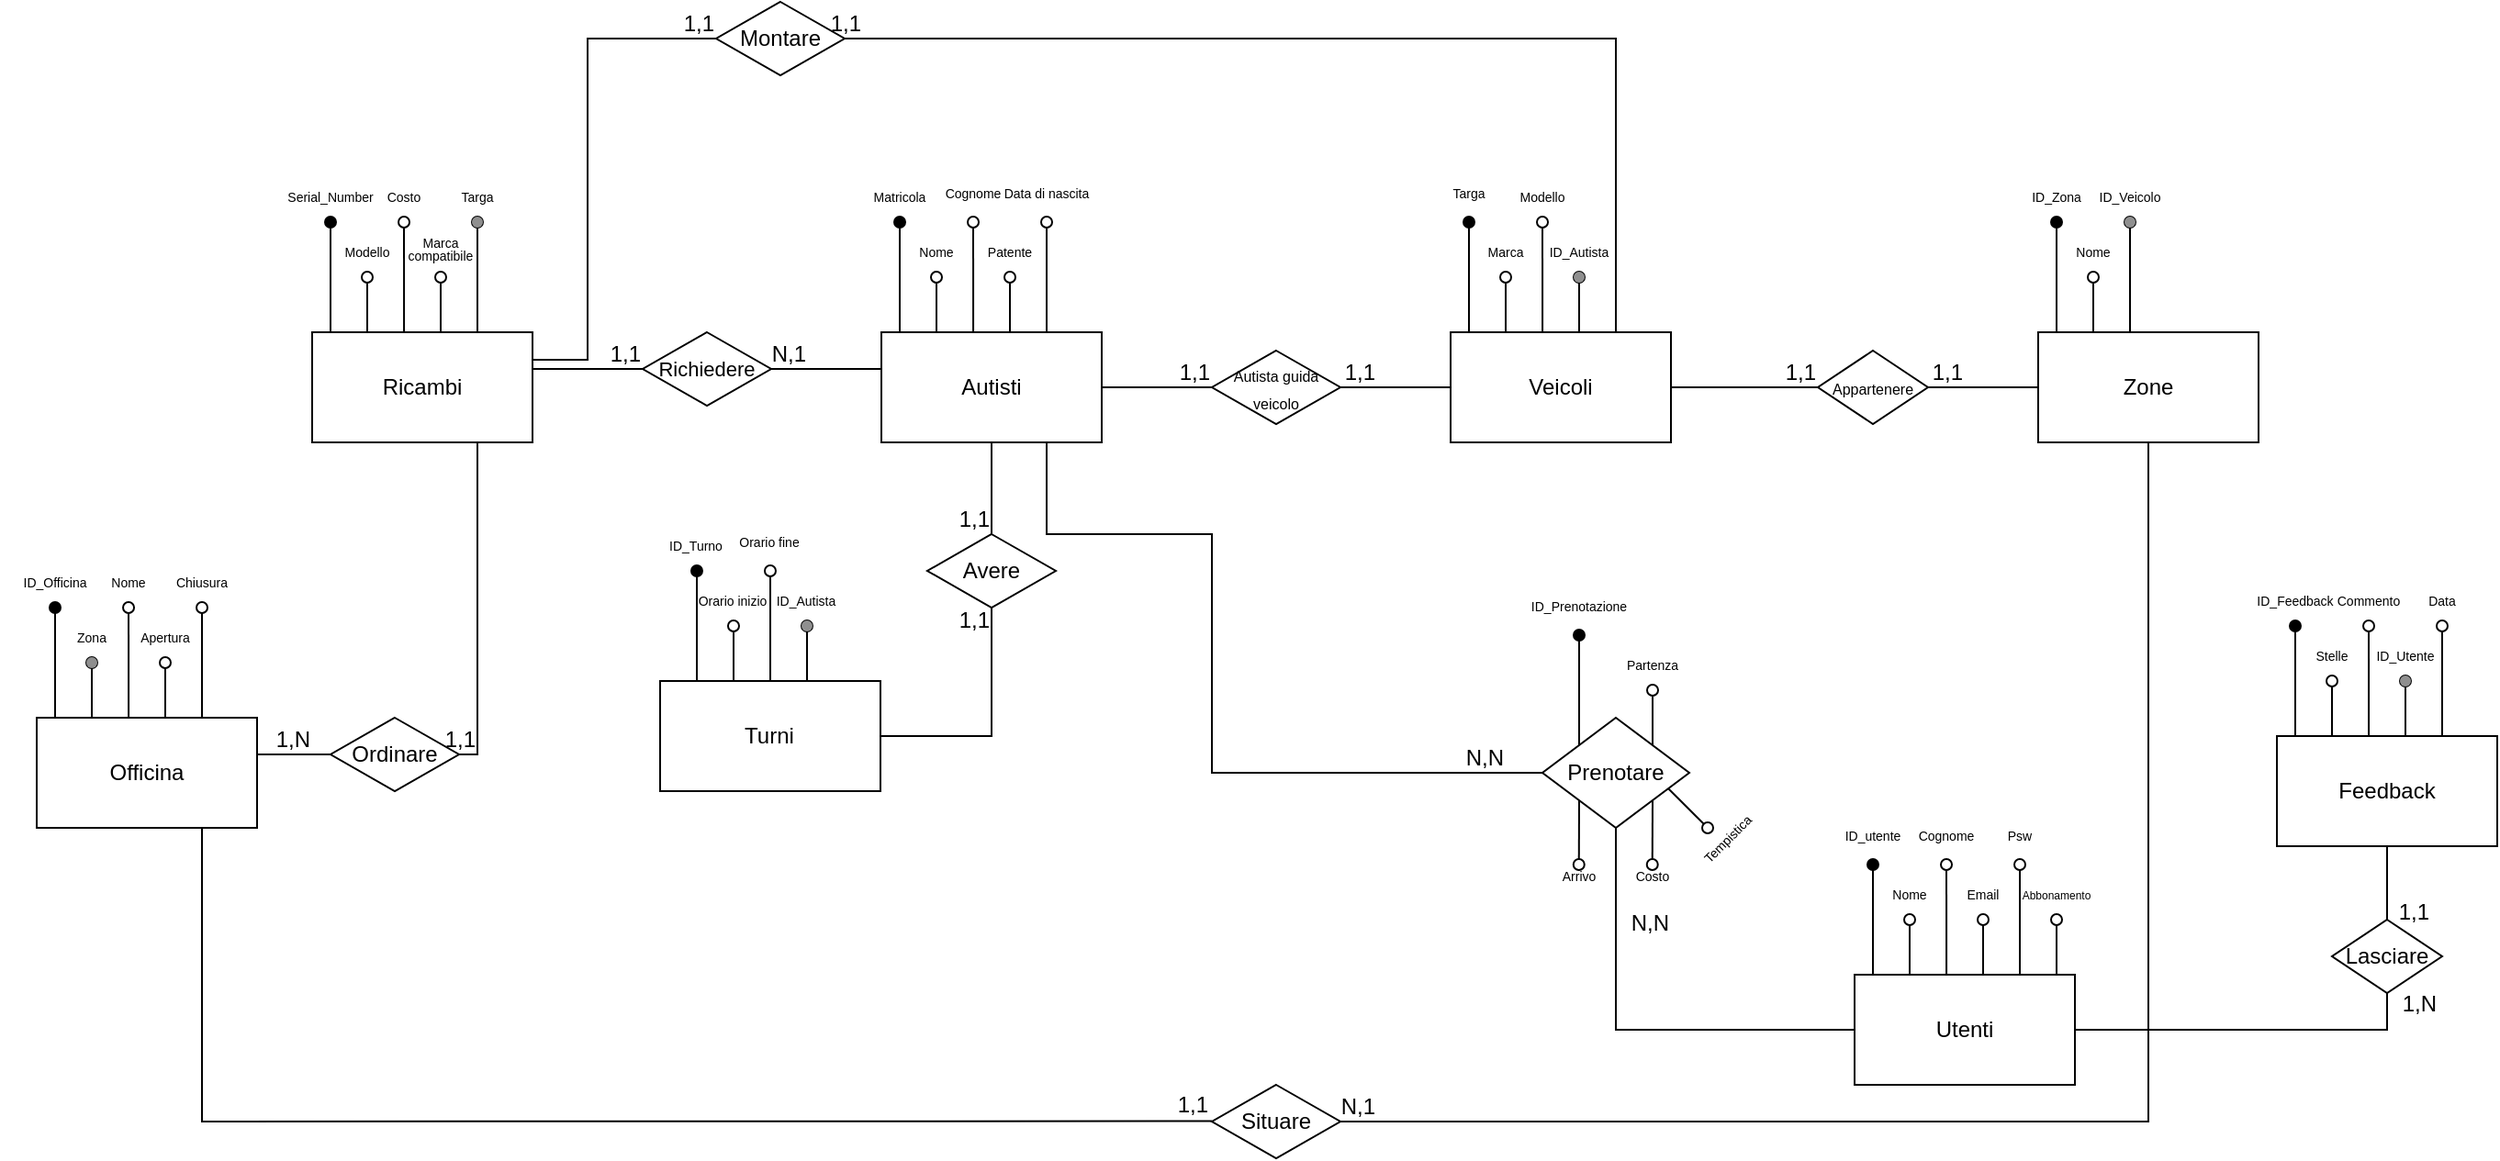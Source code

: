 <mxfile version="22.1.3" type="device">
  <diagram id="R2lEEEUBdFMjLlhIrx00" name="Page-1">
    <mxGraphModel dx="715" dy="418" grid="1" gridSize="10" guides="1" tooltips="1" connect="1" arrows="1" fold="1" page="1" pageScale="1" pageWidth="3300" pageHeight="4681" math="0" shadow="0" extFonts="Permanent Marker^https://fonts.googleapis.com/css?family=Permanent+Marker">
      <root>
        <mxCell id="0" />
        <mxCell id="1" parent="0" />
        <mxCell id="1GTwUBaE6gafLs46mViq-55" value="Veicoli" style="rounded=0;whiteSpace=wrap;html=1;" parent="1" vertex="1">
          <mxGeometry x="1170" y="450" width="120" height="60" as="geometry" />
        </mxCell>
        <mxCell id="1GTwUBaE6gafLs46mViq-56" value="" style="endArrow=oval;html=1;rounded=0;exitX=0.5;exitY=0;exitDx=0;exitDy=0;endFill=0;" parent="1" edge="1">
          <mxGeometry width="50" height="50" relative="1" as="geometry">
            <mxPoint x="1200" y="450" as="sourcePoint" />
            <mxPoint x="1200" y="420" as="targetPoint" />
          </mxGeometry>
        </mxCell>
        <mxCell id="1GTwUBaE6gafLs46mViq-57" value="&lt;font style=&quot;font-size: 7px;&quot;&gt;Marca&lt;/font&gt;" style="text;html=1;strokeColor=none;fillColor=none;align=center;verticalAlign=middle;whiteSpace=wrap;rounded=0;" parent="1" vertex="1">
          <mxGeometry x="1170" y="390" width="60" height="30" as="geometry" />
        </mxCell>
        <mxCell id="1GTwUBaE6gafLs46mViq-58" value="" style="endArrow=oval;html=1;rounded=0;exitX=0.417;exitY=0;exitDx=0;exitDy=0;endFill=0;exitPerimeter=0;" parent="1" source="1GTwUBaE6gafLs46mViq-55" target="1GTwUBaE6gafLs46mViq-59" edge="1">
          <mxGeometry width="50" height="50" relative="1" as="geometry">
            <mxPoint x="1220" y="430" as="sourcePoint" />
            <mxPoint x="1220" y="380" as="targetPoint" />
          </mxGeometry>
        </mxCell>
        <mxCell id="1GTwUBaE6gafLs46mViq-59" value="&lt;font style=&quot;font-size: 7px;&quot;&gt;Modello&lt;/font&gt;" style="text;html=1;strokeColor=none;fillColor=none;align=center;verticalAlign=middle;whiteSpace=wrap;rounded=0;" parent="1" vertex="1">
          <mxGeometry x="1190" y="360" width="60" height="30" as="geometry" />
        </mxCell>
        <mxCell id="1GTwUBaE6gafLs46mViq-60" value="" style="endArrow=oval;html=1;rounded=0;exitX=0.5;exitY=0;exitDx=0;exitDy=0;endFill=1;fontColor=#FFFFFF;strokeColor=#000000;labelBackgroundColor=#757575;" parent="1" target="1GTwUBaE6gafLs46mViq-61" edge="1">
          <mxGeometry width="50" height="50" relative="1" as="geometry">
            <mxPoint x="1240" y="450" as="sourcePoint" />
            <mxPoint x="1240" y="400" as="targetPoint" />
          </mxGeometry>
        </mxCell>
        <mxCell id="1GTwUBaE6gafLs46mViq-61" value="&lt;font style=&quot;font-size: 7px;&quot;&gt;ID_&lt;font style=&quot;font-size: 7px;&quot;&gt;Autista&lt;/font&gt;&lt;/font&gt;" style="text;html=1;strokeColor=none;fillColor=none;align=center;verticalAlign=middle;whiteSpace=wrap;rounded=0;" parent="1" vertex="1">
          <mxGeometry x="1210" y="390" width="60" height="30" as="geometry" />
        </mxCell>
        <mxCell id="1GTwUBaE6gafLs46mViq-66" value="" style="endArrow=oval;html=1;rounded=0;exitX=0.417;exitY=0;exitDx=0;exitDy=0;endFill=1;exitPerimeter=0;" parent="1" target="1GTwUBaE6gafLs46mViq-67" edge="1">
          <mxGeometry width="50" height="50" relative="1" as="geometry">
            <mxPoint x="1180" y="450" as="sourcePoint" />
            <mxPoint x="1180" y="380" as="targetPoint" />
          </mxGeometry>
        </mxCell>
        <mxCell id="1GTwUBaE6gafLs46mViq-67" value="&lt;div style=&quot;font-size: 7px;&quot;&gt;Targa&lt;/div&gt;" style="text;html=1;strokeColor=none;fillColor=none;align=center;verticalAlign=middle;whiteSpace=wrap;rounded=0;" parent="1" vertex="1">
          <mxGeometry x="1150" y="360" width="60" height="30" as="geometry" />
        </mxCell>
        <mxCell id="1GTwUBaE6gafLs46mViq-72" value="&lt;font style=&quot;font-size: 8px;&quot;&gt;Autista guida veicolo&lt;/font&gt;" style="shape=rhombus;perimeter=rhombusPerimeter;whiteSpace=wrap;html=1;align=center;" parent="1" vertex="1">
          <mxGeometry x="1040" y="460" width="70" height="40" as="geometry" />
        </mxCell>
        <mxCell id="1GTwUBaE6gafLs46mViq-77" value="" style="shape=waypoint;sketch=0;fillStyle=solid;size=6;pointerEvents=1;points=[];fillColor=none;resizable=0;rotatable=0;perimeter=centerPerimeter;snapToPoint=1;strokeColor=#8F8F8F;" parent="1" vertex="1">
          <mxGeometry x="1230" y="410" width="20" height="20" as="geometry" />
        </mxCell>
        <mxCell id="WVK-Z61vjBoYHEyCaG1b-17" value="Zone" style="rounded=0;whiteSpace=wrap;html=1;" parent="1" vertex="1">
          <mxGeometry x="1490" y="450" width="120" height="60" as="geometry" />
        </mxCell>
        <mxCell id="WVK-Z61vjBoYHEyCaG1b-22" value="" style="endArrow=oval;html=1;rounded=0;exitX=0.417;exitY=0;exitDx=0;exitDy=0;endFill=1;exitPerimeter=0;" parent="1" target="WVK-Z61vjBoYHEyCaG1b-23" edge="1">
          <mxGeometry width="50" height="50" relative="1" as="geometry">
            <mxPoint x="1500" y="450" as="sourcePoint" />
            <mxPoint x="1500" y="380" as="targetPoint" />
          </mxGeometry>
        </mxCell>
        <mxCell id="WVK-Z61vjBoYHEyCaG1b-23" value="&lt;font style=&quot;font-size: 7px;&quot;&gt;ID_Zona&lt;/font&gt;" style="text;html=1;strokeColor=none;fillColor=none;align=center;verticalAlign=middle;whiteSpace=wrap;rounded=0;" parent="1" vertex="1">
          <mxGeometry x="1470" y="360" width="60" height="30" as="geometry" />
        </mxCell>
        <mxCell id="WVK-Z61vjBoYHEyCaG1b-30" value="" style="endArrow=none;html=1;rounded=0;exitX=1;exitY=0.5;exitDx=0;exitDy=0;entryX=0;entryY=0.5;entryDx=0;entryDy=0;" parent="1" target="1GTwUBaE6gafLs46mViq-72" edge="1">
          <mxGeometry relative="1" as="geometry">
            <mxPoint x="980" y="480" as="sourcePoint" />
            <mxPoint x="1190" y="540" as="targetPoint" />
          </mxGeometry>
        </mxCell>
        <mxCell id="WVK-Z61vjBoYHEyCaG1b-31" value="1,1" style="resizable=0;html=1;whiteSpace=wrap;align=right;verticalAlign=bottom;" parent="WVK-Z61vjBoYHEyCaG1b-30" connectable="0" vertex="1">
          <mxGeometry x="1" relative="1" as="geometry" />
        </mxCell>
        <mxCell id="WVK-Z61vjBoYHEyCaG1b-32" value="" style="endArrow=none;html=1;rounded=0;entryX=0;entryY=0.5;entryDx=0;entryDy=0;" parent="1" target="1GTwUBaE6gafLs46mViq-55" edge="1">
          <mxGeometry relative="1" as="geometry">
            <mxPoint x="1110" y="480" as="sourcePoint" />
            <mxPoint x="1160" y="480" as="targetPoint" />
          </mxGeometry>
        </mxCell>
        <mxCell id="WVK-Z61vjBoYHEyCaG1b-33" value="1,1" style="resizable=0;html=1;whiteSpace=wrap;align=right;verticalAlign=bottom;" parent="WVK-Z61vjBoYHEyCaG1b-32" connectable="0" vertex="1">
          <mxGeometry x="1" relative="1" as="geometry">
            <mxPoint x="-40" as="offset" />
          </mxGeometry>
        </mxCell>
        <mxCell id="WVK-Z61vjBoYHEyCaG1b-49" value="Turni" style="rounded=0;whiteSpace=wrap;html=1;" parent="1" vertex="1">
          <mxGeometry x="739.49" y="640" width="120" height="60" as="geometry" />
        </mxCell>
        <mxCell id="WVK-Z61vjBoYHEyCaG1b-56" value="" style="endArrow=oval;html=1;rounded=0;exitX=0.417;exitY=0;exitDx=0;exitDy=0;endFill=1;exitPerimeter=0;" parent="1" target="WVK-Z61vjBoYHEyCaG1b-57" edge="1">
          <mxGeometry width="50" height="50" relative="1" as="geometry">
            <mxPoint x="759.49" y="640" as="sourcePoint" />
            <mxPoint x="759.49" y="570" as="targetPoint" />
          </mxGeometry>
        </mxCell>
        <mxCell id="WVK-Z61vjBoYHEyCaG1b-57" value="&lt;div&gt;&lt;span style=&quot;font-size: 7px;&quot;&gt;ID_Turno&lt;/span&gt;&lt;/div&gt;" style="text;html=1;strokeColor=none;fillColor=none;align=center;verticalAlign=middle;whiteSpace=wrap;rounded=0;" parent="1" vertex="1">
          <mxGeometry x="729.49" y="550" width="60" height="30" as="geometry" />
        </mxCell>
        <mxCell id="WVK-Z61vjBoYHEyCaG1b-60" value="Avere" style="shape=rhombus;perimeter=rhombusPerimeter;whiteSpace=wrap;html=1;align=center;" parent="1" vertex="1">
          <mxGeometry x="885" y="560" width="70" height="40" as="geometry" />
        </mxCell>
        <mxCell id="WVK-Z61vjBoYHEyCaG1b-72" value="" style="endArrow=none;html=1;rounded=0;exitX=0.5;exitY=1;exitDx=0;exitDy=0;entryX=0.5;entryY=0;entryDx=0;entryDy=0;" parent="1" target="WVK-Z61vjBoYHEyCaG1b-60" edge="1" source="m7EIwp2qNDk-36-i3Lt1-24">
          <mxGeometry relative="1" as="geometry">
            <mxPoint x="950" y="510" as="sourcePoint" />
            <mxPoint x="1070" y="580" as="targetPoint" />
          </mxGeometry>
        </mxCell>
        <mxCell id="WVK-Z61vjBoYHEyCaG1b-73" value="1,1" style="resizable=0;html=1;whiteSpace=wrap;align=right;verticalAlign=bottom;" parent="WVK-Z61vjBoYHEyCaG1b-72" connectable="0" vertex="1">
          <mxGeometry x="1" relative="1" as="geometry" />
        </mxCell>
        <mxCell id="WVK-Z61vjBoYHEyCaG1b-78" value="" style="endArrow=oval;html=1;rounded=0;exitDx=0;exitDy=0;endFill=1;fontColor=#FFFFFF;strokeColor=#000000;labelBackgroundColor=#757575;" parent="1" edge="1">
          <mxGeometry width="50" height="50" relative="1" as="geometry">
            <mxPoint x="879.49" y="660" as="sourcePoint" />
            <mxPoint x="879.49" y="660" as="targetPoint" />
          </mxGeometry>
        </mxCell>
        <mxCell id="zgEXHdy59-02v655x-aA-15" value="Feedback" style="rounded=0;whiteSpace=wrap;html=1;" parent="1" vertex="1">
          <mxGeometry x="1620" y="670" width="120" height="60" as="geometry" />
        </mxCell>
        <mxCell id="zgEXHdy59-02v655x-aA-16" value="" style="endArrow=oval;html=1;rounded=0;exitX=0.5;exitY=0;exitDx=0;exitDy=0;endFill=0;" parent="1" target="zgEXHdy59-02v655x-aA-17" edge="1">
          <mxGeometry width="50" height="50" relative="1" as="geometry">
            <mxPoint x="1650" y="670" as="sourcePoint" />
            <mxPoint x="1650" y="620" as="targetPoint" />
          </mxGeometry>
        </mxCell>
        <mxCell id="zgEXHdy59-02v655x-aA-17" value="&lt;font style=&quot;font-size: 7px;&quot;&gt;Stelle&lt;/font&gt;" style="text;html=1;strokeColor=none;fillColor=none;align=center;verticalAlign=middle;whiteSpace=wrap;rounded=0;" parent="1" vertex="1">
          <mxGeometry x="1620" y="610" width="60" height="30" as="geometry" />
        </mxCell>
        <mxCell id="zgEXHdy59-02v655x-aA-18" value="" style="endArrow=oval;html=1;rounded=0;exitX=0.417;exitY=0;exitDx=0;exitDy=0;endFill=0;exitPerimeter=0;" parent="1" source="zgEXHdy59-02v655x-aA-15" target="zgEXHdy59-02v655x-aA-19" edge="1">
          <mxGeometry width="50" height="50" relative="1" as="geometry">
            <mxPoint x="1670" y="650" as="sourcePoint" />
            <mxPoint x="1670" y="600" as="targetPoint" />
          </mxGeometry>
        </mxCell>
        <mxCell id="zgEXHdy59-02v655x-aA-19" value="&lt;font style=&quot;font-size: 7px;&quot;&gt;Commento&lt;br&gt;&lt;/font&gt;" style="text;html=1;strokeColor=none;fillColor=none;align=center;verticalAlign=middle;whiteSpace=wrap;rounded=0;" parent="1" vertex="1">
          <mxGeometry x="1640" y="580" width="60" height="30" as="geometry" />
        </mxCell>
        <mxCell id="zgEXHdy59-02v655x-aA-20" value="" style="endArrow=oval;html=1;rounded=0;exitX=0.5;exitY=0;exitDx=0;exitDy=0;endFill=1;fontColor=#FFFFFF;strokeColor=#000000;labelBackgroundColor=#757575;" parent="1" target="zgEXHdy59-02v655x-aA-21" edge="1">
          <mxGeometry width="50" height="50" relative="1" as="geometry">
            <mxPoint x="1690" y="670" as="sourcePoint" />
            <mxPoint x="1690" y="620" as="targetPoint" />
          </mxGeometry>
        </mxCell>
        <mxCell id="zgEXHdy59-02v655x-aA-21" value="&lt;font style=&quot;font-size: 7px;&quot;&gt;ID_Utente&lt;br&gt;&lt;/font&gt;" style="text;html=1;strokeColor=none;fillColor=none;align=center;verticalAlign=middle;whiteSpace=wrap;rounded=0;" parent="1" vertex="1">
          <mxGeometry x="1660" y="610" width="60" height="30" as="geometry" />
        </mxCell>
        <mxCell id="zgEXHdy59-02v655x-aA-22" value="" style="endArrow=oval;html=1;rounded=0;exitX=0.417;exitY=0;exitDx=0;exitDy=0;endFill=1;exitPerimeter=0;" parent="1" target="zgEXHdy59-02v655x-aA-23" edge="1">
          <mxGeometry width="50" height="50" relative="1" as="geometry">
            <mxPoint x="1630" y="670" as="sourcePoint" />
            <mxPoint x="1630" y="600" as="targetPoint" />
          </mxGeometry>
        </mxCell>
        <mxCell id="zgEXHdy59-02v655x-aA-23" value="&lt;font style=&quot;font-size: 7px;&quot;&gt;ID_Feedback&lt;/font&gt;" style="text;html=1;strokeColor=none;fillColor=none;align=center;verticalAlign=middle;whiteSpace=wrap;rounded=0;" parent="1" vertex="1">
          <mxGeometry x="1600" y="580" width="60" height="30" as="geometry" />
        </mxCell>
        <mxCell id="zgEXHdy59-02v655x-aA-24" value="" style="shape=waypoint;sketch=0;fillStyle=solid;size=6;pointerEvents=1;points=[];fillColor=none;resizable=0;rotatable=0;perimeter=centerPerimeter;snapToPoint=1;strokeColor=#8F8F8F;" parent="1" vertex="1">
          <mxGeometry x="1680" y="630" width="20" height="20" as="geometry" />
        </mxCell>
        <mxCell id="zgEXHdy59-02v655x-aA-25" value="" style="endArrow=oval;html=1;rounded=0;exitX=0.417;exitY=0;exitDx=0;exitDy=0;endFill=0;exitPerimeter=0;" parent="1" target="zgEXHdy59-02v655x-aA-26" edge="1">
          <mxGeometry width="50" height="50" relative="1" as="geometry">
            <mxPoint x="1710" y="670" as="sourcePoint" />
            <mxPoint x="1710" y="600" as="targetPoint" />
          </mxGeometry>
        </mxCell>
        <mxCell id="zgEXHdy59-02v655x-aA-26" value="&lt;font style=&quot;font-size: 7px;&quot;&gt;Data&lt;br&gt;&lt;/font&gt;" style="text;html=1;strokeColor=none;fillColor=none;align=center;verticalAlign=middle;whiteSpace=wrap;rounded=0;" parent="1" vertex="1">
          <mxGeometry x="1680" y="580" width="60" height="30" as="geometry" />
        </mxCell>
        <mxCell id="zgEXHdy59-02v655x-aA-27" value="Lasciare" style="rhombus;whiteSpace=wrap;html=1;" parent="1" vertex="1">
          <mxGeometry x="1650" y="770" width="60" height="40" as="geometry" />
        </mxCell>
        <mxCell id="zgEXHdy59-02v655x-aA-30" value="" style="endArrow=oval;html=1;rounded=0;exitX=0.5;exitY=0;exitDx=0;exitDy=0;endFill=0;" parent="1" edge="1">
          <mxGeometry width="50" height="50" relative="1" as="geometry">
            <mxPoint x="1520" y="450" as="sourcePoint" />
            <mxPoint x="1520" y="420" as="targetPoint" />
          </mxGeometry>
        </mxCell>
        <mxCell id="zgEXHdy59-02v655x-aA-31" value="&lt;font style=&quot;font-size: 7px;&quot;&gt;Nome&lt;/font&gt;" style="text;html=1;strokeColor=none;fillColor=none;align=center;verticalAlign=middle;whiteSpace=wrap;rounded=0;" parent="1" vertex="1">
          <mxGeometry x="1490" y="390" width="60" height="30" as="geometry" />
        </mxCell>
        <mxCell id="zgEXHdy59-02v655x-aA-33" value="&lt;div style=&quot;font-size: 11px;&quot; align=&quot;center&quot;&gt;&lt;font style=&quot;font-size: 8px;&quot;&gt;Appartenere&lt;/font&gt;&lt;/div&gt;" style="rhombus;whiteSpace=wrap;html=1;align=center;" parent="1" vertex="1">
          <mxGeometry x="1370" y="460" width="60" height="40" as="geometry" />
        </mxCell>
        <mxCell id="zgEXHdy59-02v655x-aA-35" value="" style="endArrow=none;html=1;rounded=0;exitX=1;exitY=0.5;exitDx=0;exitDy=0;entryX=0;entryY=0.5;entryDx=0;entryDy=0;" parent="1" source="1GTwUBaE6gafLs46mViq-55" target="zgEXHdy59-02v655x-aA-33" edge="1">
          <mxGeometry relative="1" as="geometry">
            <mxPoint x="1320" y="560" as="sourcePoint" />
            <mxPoint x="1480" y="560" as="targetPoint" />
          </mxGeometry>
        </mxCell>
        <mxCell id="zgEXHdy59-02v655x-aA-36" value="1,1" style="resizable=0;html=1;whiteSpace=wrap;align=right;verticalAlign=bottom;" parent="zgEXHdy59-02v655x-aA-35" connectable="0" vertex="1">
          <mxGeometry x="1" relative="1" as="geometry" />
        </mxCell>
        <mxCell id="zgEXHdy59-02v655x-aA-37" value="" style="endArrow=none;html=1;rounded=0;exitX=1;exitY=0.5;exitDx=0;exitDy=0;entryX=0;entryY=0.5;entryDx=0;entryDy=0;" parent="1" source="zgEXHdy59-02v655x-aA-33" target="WVK-Z61vjBoYHEyCaG1b-17" edge="1">
          <mxGeometry relative="1" as="geometry">
            <mxPoint x="1320" y="560" as="sourcePoint" />
            <mxPoint x="1480" y="560" as="targetPoint" />
          </mxGeometry>
        </mxCell>
        <mxCell id="zgEXHdy59-02v655x-aA-38" value="1,1" style="resizable=0;html=1;whiteSpace=wrap;align=right;verticalAlign=bottom;" parent="zgEXHdy59-02v655x-aA-37" connectable="0" vertex="1">
          <mxGeometry x="1" relative="1" as="geometry">
            <mxPoint x="-40" as="offset" />
          </mxGeometry>
        </mxCell>
        <mxCell id="zgEXHdy59-02v655x-aA-51" value="Ricambi" style="rounded=0;whiteSpace=wrap;html=1;" parent="1" vertex="1">
          <mxGeometry x="550" y="450" width="120" height="60" as="geometry" />
        </mxCell>
        <mxCell id="zgEXHdy59-02v655x-aA-52" value="" style="endArrow=oval;html=1;rounded=0;exitX=0.5;exitY=0;exitDx=0;exitDy=0;endFill=0;" parent="1" edge="1">
          <mxGeometry width="50" height="50" relative="1" as="geometry">
            <mxPoint x="580" y="450" as="sourcePoint" />
            <mxPoint x="580" y="420" as="targetPoint" />
          </mxGeometry>
        </mxCell>
        <mxCell id="zgEXHdy59-02v655x-aA-53" value="&lt;font style=&quot;font-size: 7px;&quot;&gt;Modello&lt;/font&gt;" style="text;html=1;strokeColor=none;fillColor=none;align=center;verticalAlign=middle;whiteSpace=wrap;rounded=0;" parent="1" vertex="1">
          <mxGeometry x="550" y="390" width="60" height="30" as="geometry" />
        </mxCell>
        <mxCell id="zgEXHdy59-02v655x-aA-54" value="" style="endArrow=oval;html=1;rounded=0;exitX=0.417;exitY=0;exitDx=0;exitDy=0;endFill=0;exitPerimeter=0;" parent="1" source="zgEXHdy59-02v655x-aA-51" target="zgEXHdy59-02v655x-aA-55" edge="1">
          <mxGeometry width="50" height="50" relative="1" as="geometry">
            <mxPoint x="600" y="430" as="sourcePoint" />
            <mxPoint x="600" y="380" as="targetPoint" />
          </mxGeometry>
        </mxCell>
        <mxCell id="zgEXHdy59-02v655x-aA-55" value="&lt;font style=&quot;font-size: 7px;&quot;&gt;Costo&lt;/font&gt;" style="text;html=1;strokeColor=none;fillColor=none;align=center;verticalAlign=middle;whiteSpace=wrap;rounded=0;" parent="1" vertex="1">
          <mxGeometry x="570" y="360" width="60" height="30" as="geometry" />
        </mxCell>
        <mxCell id="zgEXHdy59-02v655x-aA-56" value="" style="endArrow=oval;html=1;rounded=0;exitX=0.417;exitY=0;exitDx=0;exitDy=0;endFill=1;exitPerimeter=0;" parent="1" target="zgEXHdy59-02v655x-aA-57" edge="1">
          <mxGeometry width="50" height="50" relative="1" as="geometry">
            <mxPoint x="560" y="450" as="sourcePoint" />
            <mxPoint x="560" y="380" as="targetPoint" />
          </mxGeometry>
        </mxCell>
        <mxCell id="zgEXHdy59-02v655x-aA-57" value="&lt;font style=&quot;font-size: 7px;&quot;&gt;Serial_Number&lt;/font&gt;" style="text;html=1;strokeColor=none;fillColor=none;align=center;verticalAlign=middle;whiteSpace=wrap;rounded=0;" parent="1" vertex="1">
          <mxGeometry x="530" y="360" width="60" height="30" as="geometry" />
        </mxCell>
        <mxCell id="zgEXHdy59-02v655x-aA-58" value="" style="shape=waypoint;sketch=0;fillStyle=solid;size=6;pointerEvents=1;points=[];fillColor=none;resizable=0;rotatable=0;perimeter=centerPerimeter;snapToPoint=1;strokeColor=#FFFFFF;strokeWidth=1;perimeterSpacing=0;" parent="1" vertex="1">
          <mxGeometry x="610" y="410" width="20" height="20" as="geometry" />
        </mxCell>
        <mxCell id="zgEXHdy59-02v655x-aA-59" value="" style="endArrow=oval;html=1;rounded=0;exitX=0.5;exitY=0;exitDx=0;exitDy=0;endFill=0;" parent="1" edge="1">
          <mxGeometry width="50" height="50" relative="1" as="geometry">
            <mxPoint x="620" y="450" as="sourcePoint" />
            <mxPoint x="620" y="420" as="targetPoint" />
          </mxGeometry>
        </mxCell>
        <mxCell id="zgEXHdy59-02v655x-aA-60" value="&lt;p style=&quot;line-height: 90%; font-size: 7px;&quot;&gt;&lt;font style=&quot;font-size: 7px;&quot;&gt;Marca &lt;br&gt;compatibile&lt;br&gt;&lt;/font&gt;&lt;/p&gt;" style="text;html=1;strokeColor=none;fillColor=none;align=center;verticalAlign=middle;whiteSpace=wrap;rounded=0;" parent="1" vertex="1">
          <mxGeometry x="590" y="390" width="60" height="30" as="geometry" />
        </mxCell>
        <mxCell id="zgEXHdy59-02v655x-aA-64" value="Officina" style="rounded=0;whiteSpace=wrap;html=1;" parent="1" vertex="1">
          <mxGeometry x="400" y="660" width="120" height="60" as="geometry" />
        </mxCell>
        <mxCell id="zgEXHdy59-02v655x-aA-65" value="" style="endArrow=oval;html=1;rounded=0;exitX=0.5;exitY=0;exitDx=0;exitDy=0;endFill=1;" parent="1" edge="1">
          <mxGeometry width="50" height="50" relative="1" as="geometry">
            <mxPoint x="430" y="660" as="sourcePoint" />
            <mxPoint x="430" y="630" as="targetPoint" />
          </mxGeometry>
        </mxCell>
        <mxCell id="zgEXHdy59-02v655x-aA-66" value="&lt;font style=&quot;font-size: 7px;&quot;&gt;Zona&lt;/font&gt;" style="text;html=1;strokeColor=none;fillColor=none;align=center;verticalAlign=middle;whiteSpace=wrap;rounded=0;" parent="1" vertex="1">
          <mxGeometry x="400" y="600" width="60" height="30" as="geometry" />
        </mxCell>
        <mxCell id="zgEXHdy59-02v655x-aA-67" value="" style="endArrow=oval;html=1;rounded=0;exitX=0.417;exitY=0;exitDx=0;exitDy=0;endFill=0;exitPerimeter=0;" parent="1" source="zgEXHdy59-02v655x-aA-64" target="zgEXHdy59-02v655x-aA-68" edge="1">
          <mxGeometry width="50" height="50" relative="1" as="geometry">
            <mxPoint x="450" y="640" as="sourcePoint" />
            <mxPoint x="450" y="590" as="targetPoint" />
          </mxGeometry>
        </mxCell>
        <mxCell id="zgEXHdy59-02v655x-aA-68" value="&lt;font style=&quot;font-size: 7px;&quot;&gt;Nome&lt;br&gt;&lt;/font&gt;" style="text;html=1;strokeColor=none;fillColor=none;align=center;verticalAlign=middle;whiteSpace=wrap;rounded=0;" parent="1" vertex="1">
          <mxGeometry x="420" y="570" width="60" height="30" as="geometry" />
        </mxCell>
        <mxCell id="zgEXHdy59-02v655x-aA-69" value="" style="endArrow=oval;html=1;rounded=0;exitX=0.417;exitY=0;exitDx=0;exitDy=0;endFill=1;exitPerimeter=0;" parent="1" target="zgEXHdy59-02v655x-aA-70" edge="1">
          <mxGeometry width="50" height="50" relative="1" as="geometry">
            <mxPoint x="410" y="660" as="sourcePoint" />
            <mxPoint x="410" y="590" as="targetPoint" />
          </mxGeometry>
        </mxCell>
        <mxCell id="zgEXHdy59-02v655x-aA-70" value="&lt;font style=&quot;font-size: 7px;&quot;&gt;ID_Officina&lt;br&gt;&lt;/font&gt;" style="text;html=1;strokeColor=none;fillColor=none;align=center;verticalAlign=middle;whiteSpace=wrap;rounded=0;" parent="1" vertex="1">
          <mxGeometry x="380" y="570" width="60" height="30" as="geometry" />
        </mxCell>
        <mxCell id="zgEXHdy59-02v655x-aA-71" value="" style="shape=waypoint;sketch=0;fillStyle=solid;size=6;pointerEvents=1;points=[];fillColor=none;resizable=0;rotatable=0;perimeter=centerPerimeter;snapToPoint=1;strokeColor=#FFFFFF;strokeWidth=1;perimeterSpacing=0;" parent="1" vertex="1">
          <mxGeometry x="460" y="620" width="20" height="20" as="geometry" />
        </mxCell>
        <mxCell id="zgEXHdy59-02v655x-aA-72" value="" style="endArrow=oval;html=1;rounded=0;exitX=0.5;exitY=0;exitDx=0;exitDy=0;endFill=0;" parent="1" edge="1">
          <mxGeometry width="50" height="50" relative="1" as="geometry">
            <mxPoint x="470" y="660" as="sourcePoint" />
            <mxPoint x="470" y="630" as="targetPoint" />
          </mxGeometry>
        </mxCell>
        <mxCell id="zgEXHdy59-02v655x-aA-73" value="&lt;font style=&quot;font-size: 7px;&quot;&gt;Apertura&lt;br&gt;&lt;/font&gt;" style="text;html=1;strokeColor=none;fillColor=none;align=center;verticalAlign=middle;whiteSpace=wrap;rounded=0;" parent="1" vertex="1">
          <mxGeometry x="440" y="600" width="60" height="30" as="geometry" />
        </mxCell>
        <mxCell id="zgEXHdy59-02v655x-aA-74" value="" style="shape=waypoint;sketch=0;fillStyle=solid;size=6;pointerEvents=1;points=[];fillColor=none;resizable=0;rotatable=0;perimeter=centerPerimeter;snapToPoint=1;strokeColor=#8f8f8f;" parent="1" vertex="1">
          <mxGeometry x="420" y="620" width="20" height="20" as="geometry" />
        </mxCell>
        <mxCell id="zgEXHdy59-02v655x-aA-75" value="" style="endArrow=oval;html=1;rounded=0;exitX=0.417;exitY=0;exitDx=0;exitDy=0;endFill=0;exitPerimeter=0;" parent="1" target="zgEXHdy59-02v655x-aA-76" edge="1">
          <mxGeometry width="50" height="50" relative="1" as="geometry">
            <mxPoint x="490" y="660" as="sourcePoint" />
            <mxPoint x="490" y="590" as="targetPoint" />
          </mxGeometry>
        </mxCell>
        <mxCell id="zgEXHdy59-02v655x-aA-76" value="&lt;font style=&quot;font-size: 7px;&quot;&gt;Chiusura&lt;/font&gt;" style="text;html=1;strokeColor=none;fillColor=none;align=center;verticalAlign=middle;whiteSpace=wrap;rounded=0;" parent="1" vertex="1">
          <mxGeometry x="460" y="570" width="60" height="30" as="geometry" />
        </mxCell>
        <mxCell id="zgEXHdy59-02v655x-aA-77" value="" style="endArrow=none;html=1;rounded=0;" parent="1" edge="1">
          <mxGeometry relative="1" as="geometry">
            <mxPoint x="670" y="470" as="sourcePoint" />
            <mxPoint x="730" y="470" as="targetPoint" />
          </mxGeometry>
        </mxCell>
        <mxCell id="zgEXHdy59-02v655x-aA-78" value="1,1" style="resizable=0;html=1;whiteSpace=wrap;align=right;verticalAlign=bottom;" parent="zgEXHdy59-02v655x-aA-77" connectable="0" vertex="1">
          <mxGeometry x="1" relative="1" as="geometry" />
        </mxCell>
        <mxCell id="zgEXHdy59-02v655x-aA-79" value="&lt;font style=&quot;font-size: 11px;&quot;&gt;Richiedere&lt;/font&gt;" style="shape=rhombus;perimeter=rhombusPerimeter;whiteSpace=wrap;html=1;align=center;" parent="1" vertex="1">
          <mxGeometry x="730" y="450" width="70" height="40" as="geometry" />
        </mxCell>
        <mxCell id="zgEXHdy59-02v655x-aA-80" value="" style="endArrow=none;html=1;rounded=0;exitX=1;exitY=0.5;exitDx=0;exitDy=0;" parent="1" source="zgEXHdy59-02v655x-aA-79" edge="1">
          <mxGeometry relative="1" as="geometry">
            <mxPoint x="750" y="530" as="sourcePoint" />
            <mxPoint x="860" y="470" as="targetPoint" />
          </mxGeometry>
        </mxCell>
        <mxCell id="zgEXHdy59-02v655x-aA-81" value="N,1" style="resizable=0;html=1;whiteSpace=wrap;align=right;verticalAlign=bottom;" parent="zgEXHdy59-02v655x-aA-80" connectable="0" vertex="1">
          <mxGeometry x="1" relative="1" as="geometry">
            <mxPoint x="-40" as="offset" />
          </mxGeometry>
        </mxCell>
        <mxCell id="zgEXHdy59-02v655x-aA-82" value="" style="endArrow=oval;html=1;rounded=0;exitX=0.417;exitY=0;exitDx=0;exitDy=0;endFill=0;exitPerimeter=0;" parent="1" target="zgEXHdy59-02v655x-aA-83" edge="1">
          <mxGeometry width="50" height="50" relative="1" as="geometry">
            <mxPoint x="640" y="450" as="sourcePoint" />
            <mxPoint x="640" y="380" as="targetPoint" />
          </mxGeometry>
        </mxCell>
        <mxCell id="zgEXHdy59-02v655x-aA-83" value="&lt;font style=&quot;font-size: 7px;&quot;&gt;Targa&lt;/font&gt;" style="text;html=1;strokeColor=none;fillColor=none;align=center;verticalAlign=middle;whiteSpace=wrap;rounded=0;" parent="1" vertex="1">
          <mxGeometry x="610" y="360" width="60" height="30" as="geometry" />
        </mxCell>
        <mxCell id="zgEXHdy59-02v655x-aA-84" value="" style="shape=waypoint;sketch=0;fillStyle=solid;size=6;pointerEvents=1;points=[];fillColor=none;resizable=0;rotatable=0;perimeter=centerPerimeter;snapToPoint=1;strokeColor=#8f8f8f;" parent="1" vertex="1">
          <mxGeometry x="630" y="380" width="20" height="20" as="geometry" />
        </mxCell>
        <mxCell id="zgEXHdy59-02v655x-aA-85" value="" style="endArrow=none;html=1;rounded=0;exitX=1;exitY=0.25;exitDx=0;exitDy=0;entryX=0;entryY=0.5;entryDx=0;entryDy=0;" parent="1" source="zgEXHdy59-02v655x-aA-51" edge="1">
          <mxGeometry relative="1" as="geometry">
            <mxPoint x="860" y="410" as="sourcePoint" />
            <mxPoint x="770" y="290" as="targetPoint" />
            <Array as="points">
              <mxPoint x="700" y="465" />
              <mxPoint x="700" y="290" />
            </Array>
          </mxGeometry>
        </mxCell>
        <mxCell id="zgEXHdy59-02v655x-aA-86" value="1,1" style="resizable=0;html=1;whiteSpace=wrap;align=right;verticalAlign=bottom;" parent="zgEXHdy59-02v655x-aA-85" connectable="0" vertex="1">
          <mxGeometry x="1" relative="1" as="geometry" />
        </mxCell>
        <mxCell id="zgEXHdy59-02v655x-aA-87" value="" style="endArrow=none;html=1;rounded=0;exitX=0.75;exitY=0;exitDx=0;exitDy=0;entryX=1;entryY=0.5;entryDx=0;entryDy=0;" parent="1" source="1GTwUBaE6gafLs46mViq-55" target="zgEXHdy59-02v655x-aA-91" edge="1">
          <mxGeometry relative="1" as="geometry">
            <mxPoint x="1040" y="370" as="sourcePoint" />
            <mxPoint x="1260" y="320" as="targetPoint" />
            <Array as="points">
              <mxPoint x="1260" y="360" />
              <mxPoint x="1260" y="290" />
              <mxPoint x="1050" y="290" />
            </Array>
          </mxGeometry>
        </mxCell>
        <mxCell id="zgEXHdy59-02v655x-aA-88" value="1,1" style="resizable=0;html=1;whiteSpace=wrap;align=right;verticalAlign=bottom;" parent="zgEXHdy59-02v655x-aA-87" connectable="0" vertex="1">
          <mxGeometry x="1" relative="1" as="geometry">
            <mxPoint x="10" as="offset" />
          </mxGeometry>
        </mxCell>
        <mxCell id="zgEXHdy59-02v655x-aA-91" value="Montare" style="shape=rhombus;perimeter=rhombusPerimeter;whiteSpace=wrap;html=1;align=center;" parent="1" vertex="1">
          <mxGeometry x="770" y="270" width="70" height="40" as="geometry" />
        </mxCell>
        <mxCell id="zgEXHdy59-02v655x-aA-92" value="" style="endArrow=none;html=1;rounded=0;" parent="1" edge="1">
          <mxGeometry relative="1" as="geometry">
            <mxPoint x="520" y="680" as="sourcePoint" />
            <mxPoint x="580" y="680" as="targetPoint" />
          </mxGeometry>
        </mxCell>
        <mxCell id="zgEXHdy59-02v655x-aA-93" value="1,N" style="resizable=0;html=1;whiteSpace=wrap;align=right;verticalAlign=bottom;" parent="zgEXHdy59-02v655x-aA-92" connectable="0" vertex="1">
          <mxGeometry x="1" relative="1" as="geometry">
            <mxPoint x="-30" as="offset" />
          </mxGeometry>
        </mxCell>
        <mxCell id="zgEXHdy59-02v655x-aA-94" value="Ordinare" style="shape=rhombus;perimeter=rhombusPerimeter;whiteSpace=wrap;html=1;align=center;" parent="1" vertex="1">
          <mxGeometry x="560" y="660" width="70" height="40" as="geometry" />
        </mxCell>
        <mxCell id="zgEXHdy59-02v655x-aA-95" value="" style="endArrow=none;html=1;rounded=0;exitX=1;exitY=0.5;exitDx=0;exitDy=0;entryX=0.75;entryY=1;entryDx=0;entryDy=0;" parent="1" source="zgEXHdy59-02v655x-aA-94" target="zgEXHdy59-02v655x-aA-51" edge="1">
          <mxGeometry relative="1" as="geometry">
            <mxPoint x="520" y="590" as="sourcePoint" />
            <mxPoint x="680" y="590" as="targetPoint" />
            <Array as="points">
              <mxPoint x="640" y="680" />
            </Array>
          </mxGeometry>
        </mxCell>
        <mxCell id="zgEXHdy59-02v655x-aA-96" value="1,1" style="resizable=0;html=1;whiteSpace=wrap;align=right;verticalAlign=bottom;" parent="zgEXHdy59-02v655x-aA-95" connectable="0" vertex="1">
          <mxGeometry x="1" relative="1" as="geometry">
            <mxPoint y="170" as="offset" />
          </mxGeometry>
        </mxCell>
        <mxCell id="zgEXHdy59-02v655x-aA-97" value="Situare" style="shape=rhombus;perimeter=rhombusPerimeter;whiteSpace=wrap;html=1;align=center;" parent="1" vertex="1">
          <mxGeometry x="1040" y="860" width="70" height="40" as="geometry" />
        </mxCell>
        <mxCell id="zgEXHdy59-02v655x-aA-100" value="" style="endArrow=none;html=1;rounded=0;exitX=0.75;exitY=1;exitDx=0;exitDy=0;" parent="1" source="zgEXHdy59-02v655x-aA-64" edge="1">
          <mxGeometry relative="1" as="geometry">
            <mxPoint x="880" y="879.75" as="sourcePoint" />
            <mxPoint x="1040" y="879.75" as="targetPoint" />
            <Array as="points">
              <mxPoint x="490" y="880" />
            </Array>
          </mxGeometry>
        </mxCell>
        <mxCell id="zgEXHdy59-02v655x-aA-101" value="1,1" style="resizable=0;html=1;whiteSpace=wrap;align=right;verticalAlign=bottom;" parent="zgEXHdy59-02v655x-aA-100" connectable="0" vertex="1">
          <mxGeometry x="1" relative="1" as="geometry" />
        </mxCell>
        <mxCell id="zgEXHdy59-02v655x-aA-102" value="" style="endArrow=none;html=1;rounded=0;entryX=0.5;entryY=1;entryDx=0;entryDy=0;" parent="1" target="WVK-Z61vjBoYHEyCaG1b-17" edge="1">
          <mxGeometry relative="1" as="geometry">
            <mxPoint x="1110" y="880" as="sourcePoint" />
            <mxPoint x="1270" y="879.41" as="targetPoint" />
            <Array as="points">
              <mxPoint x="1550" y="880" />
            </Array>
          </mxGeometry>
        </mxCell>
        <mxCell id="zgEXHdy59-02v655x-aA-103" value="N,1" style="resizable=0;html=1;whiteSpace=wrap;align=right;verticalAlign=bottom;" parent="zgEXHdy59-02v655x-aA-102" connectable="0" vertex="1">
          <mxGeometry x="1" relative="1" as="geometry">
            <mxPoint x="-420" y="370" as="offset" />
          </mxGeometry>
        </mxCell>
        <mxCell id="At8KWEUQ3EkD_xp8MVqC-3" value="" style="endArrow=oval;html=1;rounded=0;endFill=1;fontColor=#FFFFFF;strokeColor=#000000;labelBackgroundColor=#757575;" parent="1" target="At8KWEUQ3EkD_xp8MVqC-4" edge="1">
          <mxGeometry width="50" height="50" relative="1" as="geometry">
            <mxPoint x="1540" y="450" as="sourcePoint" />
            <mxPoint x="1540" y="370" as="targetPoint" />
          </mxGeometry>
        </mxCell>
        <mxCell id="At8KWEUQ3EkD_xp8MVqC-4" value="&lt;font style=&quot;font-size: 7px;&quot;&gt;ID_Veicolo&lt;/font&gt;" style="text;html=1;strokeColor=none;fillColor=none;align=center;verticalAlign=middle;whiteSpace=wrap;rounded=0;" parent="1" vertex="1">
          <mxGeometry x="1510" y="360" width="60" height="30" as="geometry" />
        </mxCell>
        <mxCell id="At8KWEUQ3EkD_xp8MVqC-5" value="" style="shape=waypoint;sketch=0;fillStyle=solid;size=6;pointerEvents=1;points=[];fillColor=none;resizable=0;rotatable=0;perimeter=centerPerimeter;snapToPoint=1;strokeColor=#8F8F8F;" parent="1" vertex="1">
          <mxGeometry x="1530" y="380" width="20" height="20" as="geometry" />
        </mxCell>
        <mxCell id="m7EIwp2qNDk-36-i3Lt1-24" value="Autisti" style="rounded=0;whiteSpace=wrap;html=1;" parent="1" vertex="1">
          <mxGeometry x="860" y="450" width="120" height="60" as="geometry" />
        </mxCell>
        <mxCell id="m7EIwp2qNDk-36-i3Lt1-25" value="" style="endArrow=oval;html=1;rounded=0;exitX=0.5;exitY=0;exitDx=0;exitDy=0;endFill=0;" parent="1" target="m7EIwp2qNDk-36-i3Lt1-26" edge="1">
          <mxGeometry width="50" height="50" relative="1" as="geometry">
            <mxPoint x="890" y="450" as="sourcePoint" />
            <mxPoint x="890" y="400" as="targetPoint" />
          </mxGeometry>
        </mxCell>
        <mxCell id="m7EIwp2qNDk-36-i3Lt1-26" value="&lt;font style=&quot;font-size: 7px;&quot;&gt;Nome&lt;/font&gt;" style="text;html=1;strokeColor=none;fillColor=none;align=center;verticalAlign=middle;whiteSpace=wrap;rounded=0;" parent="1" vertex="1">
          <mxGeometry x="860" y="390" width="60" height="30" as="geometry" />
        </mxCell>
        <mxCell id="m7EIwp2qNDk-36-i3Lt1-27" value="" style="endArrow=oval;html=1;rounded=0;exitX=0.417;exitY=0;exitDx=0;exitDy=0;endFill=0;exitPerimeter=0;" parent="1" source="m7EIwp2qNDk-36-i3Lt1-24" target="m7EIwp2qNDk-36-i3Lt1-28" edge="1">
          <mxGeometry width="50" height="50" relative="1" as="geometry">
            <mxPoint x="910" y="430" as="sourcePoint" />
            <mxPoint x="910" y="380" as="targetPoint" />
          </mxGeometry>
        </mxCell>
        <mxCell id="m7EIwp2qNDk-36-i3Lt1-28" value="&lt;div style=&quot;font-size: 7px;&quot;&gt;Cognome&lt;/div&gt;" style="text;html=1;strokeColor=none;fillColor=none;align=center;verticalAlign=middle;whiteSpace=wrap;rounded=0;" parent="1" vertex="1">
          <mxGeometry x="880" y="360" width="60" height="30" as="geometry" />
        </mxCell>
        <mxCell id="m7EIwp2qNDk-36-i3Lt1-33" value="" style="endArrow=oval;html=1;rounded=0;exitX=0.417;exitY=0;exitDx=0;exitDy=0;endFill=1;exitPerimeter=0;" parent="1" target="m7EIwp2qNDk-36-i3Lt1-34" edge="1">
          <mxGeometry width="50" height="50" relative="1" as="geometry">
            <mxPoint x="870" y="450" as="sourcePoint" />
            <mxPoint x="870" y="380" as="targetPoint" />
          </mxGeometry>
        </mxCell>
        <mxCell id="m7EIwp2qNDk-36-i3Lt1-34" value="&lt;font style=&quot;font-size: 7px;&quot;&gt;Matricola&lt;/font&gt;" style="text;html=1;strokeColor=none;fillColor=none;align=center;verticalAlign=middle;whiteSpace=wrap;rounded=0;" parent="1" vertex="1">
          <mxGeometry x="840" y="360" width="60" height="30" as="geometry" />
        </mxCell>
        <mxCell id="m7EIwp2qNDk-36-i3Lt1-37" value="&lt;div&gt;Utenti&lt;/div&gt;" style="rounded=0;whiteSpace=wrap;html=1;" parent="1" vertex="1">
          <mxGeometry x="1390" y="800" width="120" height="60" as="geometry" />
        </mxCell>
        <mxCell id="m7EIwp2qNDk-36-i3Lt1-38" value="" style="endArrow=oval;html=1;rounded=0;exitX=0.5;exitY=0;exitDx=0;exitDy=0;endFill=0;" parent="1" target="m7EIwp2qNDk-36-i3Lt1-39" edge="1">
          <mxGeometry width="50" height="50" relative="1" as="geometry">
            <mxPoint x="1420" y="800" as="sourcePoint" />
            <mxPoint x="1420" y="750" as="targetPoint" />
          </mxGeometry>
        </mxCell>
        <mxCell id="m7EIwp2qNDk-36-i3Lt1-39" value="&lt;font style=&quot;font-size: 7px;&quot;&gt;Nome&lt;/font&gt;" style="text;html=1;strokeColor=none;fillColor=none;align=center;verticalAlign=middle;whiteSpace=wrap;rounded=0;" parent="1" vertex="1">
          <mxGeometry x="1390" y="740" width="60" height="30" as="geometry" />
        </mxCell>
        <mxCell id="m7EIwp2qNDk-36-i3Lt1-40" value="" style="endArrow=oval;html=1;rounded=0;exitX=0.417;exitY=0;exitDx=0;exitDy=0;endFill=0;exitPerimeter=0;" parent="1" source="m7EIwp2qNDk-36-i3Lt1-37" target="m7EIwp2qNDk-36-i3Lt1-41" edge="1">
          <mxGeometry width="50" height="50" relative="1" as="geometry">
            <mxPoint x="1440" y="780" as="sourcePoint" />
            <mxPoint x="1440" y="730" as="targetPoint" />
          </mxGeometry>
        </mxCell>
        <mxCell id="m7EIwp2qNDk-36-i3Lt1-41" value="&lt;div style=&quot;font-size: 7px;&quot;&gt;Cognome&lt;/div&gt;" style="text;html=1;strokeColor=none;fillColor=none;align=center;verticalAlign=middle;whiteSpace=wrap;rounded=0;" parent="1" vertex="1">
          <mxGeometry x="1410" y="710" width="60" height="30" as="geometry" />
        </mxCell>
        <mxCell id="m7EIwp2qNDk-36-i3Lt1-42" value="" style="endArrow=oval;html=1;rounded=0;exitX=0.5;exitY=0;exitDx=0;exitDy=0;endFill=0;" parent="1" target="m7EIwp2qNDk-36-i3Lt1-43" edge="1">
          <mxGeometry width="50" height="50" relative="1" as="geometry">
            <mxPoint x="1460" y="800" as="sourcePoint" />
            <mxPoint x="1460" y="750" as="targetPoint" />
          </mxGeometry>
        </mxCell>
        <mxCell id="m7EIwp2qNDk-36-i3Lt1-43" value="&lt;font style=&quot;font-size: 7px;&quot;&gt;Email&lt;/font&gt;" style="text;html=1;strokeColor=none;fillColor=none;align=center;verticalAlign=middle;whiteSpace=wrap;rounded=0;" parent="1" vertex="1">
          <mxGeometry x="1430" y="740" width="60" height="30" as="geometry" />
        </mxCell>
        <mxCell id="m7EIwp2qNDk-36-i3Lt1-44" value="" style="endArrow=oval;html=1;rounded=0;exitX=0.417;exitY=0;exitDx=0;exitDy=0;endFill=0;exitPerimeter=0;" parent="1" target="m7EIwp2qNDk-36-i3Lt1-45" edge="1">
          <mxGeometry width="50" height="50" relative="1" as="geometry">
            <mxPoint x="1480" y="800" as="sourcePoint" />
            <mxPoint x="1480" y="730" as="targetPoint" />
          </mxGeometry>
        </mxCell>
        <mxCell id="m7EIwp2qNDk-36-i3Lt1-45" value="&lt;div style=&quot;font-size: 7px;&quot;&gt;Psw&lt;br&gt;&lt;/div&gt;" style="text;html=1;strokeColor=none;fillColor=none;align=center;verticalAlign=middle;whiteSpace=wrap;rounded=0;" parent="1" vertex="1">
          <mxGeometry x="1450" y="710" width="60" height="30" as="geometry" />
        </mxCell>
        <mxCell id="m7EIwp2qNDk-36-i3Lt1-46" value="" style="endArrow=oval;html=1;rounded=0;exitX=0.417;exitY=0;exitDx=0;exitDy=0;endFill=1;exitPerimeter=0;" parent="1" target="m7EIwp2qNDk-36-i3Lt1-47" edge="1">
          <mxGeometry width="50" height="50" relative="1" as="geometry">
            <mxPoint x="1400" y="800" as="sourcePoint" />
            <mxPoint x="1400" y="730" as="targetPoint" />
          </mxGeometry>
        </mxCell>
        <mxCell id="m7EIwp2qNDk-36-i3Lt1-47" value="&lt;div style=&quot;font-size: 7px;&quot;&gt;ID_utente&lt;/div&gt;" style="text;html=1;strokeColor=none;fillColor=none;align=center;verticalAlign=middle;whiteSpace=wrap;rounded=0;" parent="1" vertex="1">
          <mxGeometry x="1370" y="710" width="60" height="30" as="geometry" />
        </mxCell>
        <mxCell id="m7EIwp2qNDk-36-i3Lt1-55" value="" style="endArrow=none;html=1;rounded=0;entryX=0.5;entryY=1;entryDx=0;entryDy=0;exitX=0.5;exitY=0;exitDx=0;exitDy=0;" parent="1" source="zgEXHdy59-02v655x-aA-27" target="zgEXHdy59-02v655x-aA-15" edge="1">
          <mxGeometry width="50" height="50" relative="1" as="geometry">
            <mxPoint x="1370" y="840" as="sourcePoint" />
            <mxPoint x="1420" y="790" as="targetPoint" />
          </mxGeometry>
        </mxCell>
        <mxCell id="m7EIwp2qNDk-36-i3Lt1-56" value="1,1" style="resizable=0;html=1;whiteSpace=wrap;align=right;verticalAlign=bottom;" parent="1" connectable="0" vertex="1">
          <mxGeometry x="1690" y="760" as="geometry">
            <mxPoint x="14" y="14" as="offset" />
          </mxGeometry>
        </mxCell>
        <mxCell id="m7EIwp2qNDk-36-i3Lt1-59" value="" style="endArrow=none;html=1;rounded=0;entryX=1;entryY=0.5;entryDx=0;entryDy=0;exitX=0.5;exitY=1;exitDx=0;exitDy=0;" parent="1" target="m7EIwp2qNDk-36-i3Lt1-37" edge="1" source="zgEXHdy59-02v655x-aA-27">
          <mxGeometry width="50" height="50" relative="1" as="geometry">
            <mxPoint x="1600" y="830" as="sourcePoint" />
            <mxPoint x="1450" y="830" as="targetPoint" />
            <Array as="points">
              <mxPoint x="1680" y="830" />
            </Array>
          </mxGeometry>
        </mxCell>
        <mxCell id="m7EIwp2qNDk-36-i3Lt1-61" value="1,N" style="resizable=0;html=1;whiteSpace=wrap;align=right;verticalAlign=bottom;" parent="1" connectable="0" vertex="1">
          <mxGeometry x="1700" y="820" as="geometry">
            <mxPoint x="8" y="4" as="offset" />
          </mxGeometry>
        </mxCell>
        <mxCell id="VP--jvnIrPfgmcB4H4c5-1" value="" style="endArrow=oval;html=1;rounded=0;exitX=0.5;exitY=0;exitDx=0;exitDy=0;endFill=0;" edge="1" parent="1" target="VP--jvnIrPfgmcB4H4c5-2">
          <mxGeometry width="50" height="50" relative="1" as="geometry">
            <mxPoint x="930" y="450" as="sourcePoint" />
            <mxPoint x="930" y="400" as="targetPoint" />
          </mxGeometry>
        </mxCell>
        <mxCell id="VP--jvnIrPfgmcB4H4c5-2" value="&lt;span style=&quot;font-size: 7px;&quot;&gt;Patente&lt;br&gt;&lt;/span&gt;" style="text;html=1;strokeColor=none;fillColor=none;align=center;verticalAlign=middle;whiteSpace=wrap;rounded=0;" vertex="1" parent="1">
          <mxGeometry x="900" y="390" width="60" height="30" as="geometry" />
        </mxCell>
        <mxCell id="VP--jvnIrPfgmcB4H4c5-3" value="" style="endArrow=oval;html=1;rounded=0;exitX=0.417;exitY=0;exitDx=0;exitDy=0;endFill=0;exitPerimeter=0;" edge="1" parent="1" target="VP--jvnIrPfgmcB4H4c5-4">
          <mxGeometry width="50" height="50" relative="1" as="geometry">
            <mxPoint x="950" y="450" as="sourcePoint" />
            <mxPoint x="950" y="380" as="targetPoint" />
          </mxGeometry>
        </mxCell>
        <mxCell id="VP--jvnIrPfgmcB4H4c5-4" value="&lt;div style=&quot;font-size: 7px;&quot;&gt;Data di nascita&lt;/div&gt;" style="text;html=1;strokeColor=none;fillColor=none;align=center;verticalAlign=middle;whiteSpace=wrap;rounded=0;" vertex="1" parent="1">
          <mxGeometry x="920" y="360" width="60" height="30" as="geometry" />
        </mxCell>
        <mxCell id="VP--jvnIrPfgmcB4H4c5-6" value="" style="endArrow=oval;html=1;rounded=0;exitX=0.5;exitY=0;exitDx=0;exitDy=0;endFill=0;" edge="1" parent="1" target="VP--jvnIrPfgmcB4H4c5-7">
          <mxGeometry width="50" height="50" relative="1" as="geometry">
            <mxPoint x="779.49" y="640" as="sourcePoint" />
            <mxPoint x="779.49" y="590" as="targetPoint" />
          </mxGeometry>
        </mxCell>
        <mxCell id="VP--jvnIrPfgmcB4H4c5-7" value="&lt;font style=&quot;font-size: 7px;&quot;&gt;Orario inizio&lt;/font&gt;" style="text;html=1;strokeColor=none;fillColor=none;align=center;verticalAlign=middle;whiteSpace=wrap;rounded=0;" vertex="1" parent="1">
          <mxGeometry x="749.49" y="580" width="60" height="30" as="geometry" />
        </mxCell>
        <mxCell id="VP--jvnIrPfgmcB4H4c5-8" value="" style="endArrow=oval;html=1;rounded=0;exitX=0.417;exitY=0;exitDx=0;exitDy=0;endFill=0;exitPerimeter=0;" edge="1" parent="1" target="VP--jvnIrPfgmcB4H4c5-9">
          <mxGeometry width="50" height="50" relative="1" as="geometry">
            <mxPoint x="799.49" y="640" as="sourcePoint" />
            <mxPoint x="799.49" y="570" as="targetPoint" />
          </mxGeometry>
        </mxCell>
        <mxCell id="VP--jvnIrPfgmcB4H4c5-9" value="&lt;div style=&quot;font-size: 7px;&quot;&gt;Orario fine&lt;/div&gt;" style="text;html=1;strokeColor=none;fillColor=none;align=center;verticalAlign=middle;whiteSpace=wrap;rounded=0;" vertex="1" parent="1">
          <mxGeometry x="769.49" y="550" width="60" height="30" as="geometry" />
        </mxCell>
        <mxCell id="VP--jvnIrPfgmcB4H4c5-10" value="" style="endArrow=oval;html=1;rounded=0;exitX=0.5;exitY=0;exitDx=0;exitDy=0;endFill=1;fontColor=#FFFFFF;strokeColor=#000000;labelBackgroundColor=#757575;" edge="1" parent="1" target="VP--jvnIrPfgmcB4H4c5-11">
          <mxGeometry width="50" height="50" relative="1" as="geometry">
            <mxPoint x="819.49" y="640" as="sourcePoint" />
            <mxPoint x="819.49" y="590" as="targetPoint" />
          </mxGeometry>
        </mxCell>
        <mxCell id="VP--jvnIrPfgmcB4H4c5-11" value="&lt;font style=&quot;font-size: 7px;&quot;&gt;ID_&lt;font style=&quot;font-size: 7px;&quot;&gt;Autista&lt;/font&gt;&lt;/font&gt;" style="text;html=1;strokeColor=none;fillColor=none;align=center;verticalAlign=middle;whiteSpace=wrap;rounded=0;" vertex="1" parent="1">
          <mxGeometry x="789.49" y="580" width="60" height="30" as="geometry" />
        </mxCell>
        <mxCell id="VP--jvnIrPfgmcB4H4c5-12" value="" style="shape=waypoint;sketch=0;fillStyle=solid;size=6;pointerEvents=1;points=[];fillColor=none;resizable=0;rotatable=0;perimeter=centerPerimeter;snapToPoint=1;strokeColor=#8F8F8F;" vertex="1" parent="1">
          <mxGeometry x="809.49" y="600" width="20" height="20" as="geometry" />
        </mxCell>
        <mxCell id="VP--jvnIrPfgmcB4H4c5-13" value="" style="endArrow=oval;html=1;rounded=0;exitX=0.5;exitY=0;exitDx=0;exitDy=0;endFill=0;" edge="1" parent="1" target="VP--jvnIrPfgmcB4H4c5-14">
          <mxGeometry width="50" height="50" relative="1" as="geometry">
            <mxPoint x="1500" y="800" as="sourcePoint" />
            <mxPoint x="1500" y="750" as="targetPoint" />
          </mxGeometry>
        </mxCell>
        <mxCell id="VP--jvnIrPfgmcB4H4c5-14" value="&lt;font style=&quot;font-size: 6px;&quot;&gt;Abbonamento&lt;/font&gt;" style="text;html=1;strokeColor=none;fillColor=none;align=center;verticalAlign=middle;whiteSpace=wrap;rounded=0;" vertex="1" parent="1">
          <mxGeometry x="1470" y="740" width="60" height="30" as="geometry" />
        </mxCell>
        <mxCell id="VP--jvnIrPfgmcB4H4c5-15" value="&lt;font style=&quot;font-size: 12px;&quot;&gt;Prenotare&lt;/font&gt;" style="shape=rhombus;perimeter=rhombusPerimeter;whiteSpace=wrap;html=1;align=center;" vertex="1" parent="1">
          <mxGeometry x="1220" y="660" width="80" height="60" as="geometry" />
        </mxCell>
        <mxCell id="VP--jvnIrPfgmcB4H4c5-18" value="" style="endArrow=none;html=1;rounded=0;exitX=0.5;exitY=1;exitDx=0;exitDy=0;entryX=0;entryY=0.5;entryDx=0;entryDy=0;" edge="1" parent="1" source="VP--jvnIrPfgmcB4H4c5-15" target="m7EIwp2qNDk-36-i3Lt1-37">
          <mxGeometry relative="1" as="geometry">
            <mxPoint x="1330" y="740" as="sourcePoint" />
            <mxPoint x="1490" y="740" as="targetPoint" />
            <Array as="points">
              <mxPoint x="1260" y="830" />
            </Array>
          </mxGeometry>
        </mxCell>
        <mxCell id="VP--jvnIrPfgmcB4H4c5-19" value="N,N" style="resizable=0;html=1;whiteSpace=wrap;align=right;verticalAlign=bottom;" connectable="0" vertex="1" parent="VP--jvnIrPfgmcB4H4c5-18">
          <mxGeometry x="1" relative="1" as="geometry">
            <mxPoint x="-100" y="-50" as="offset" />
          </mxGeometry>
        </mxCell>
        <mxCell id="VP--jvnIrPfgmcB4H4c5-20" value="" style="endArrow=none;html=1;rounded=0;exitX=0.5;exitY=1;exitDx=0;exitDy=0;entryX=1;entryY=0.5;entryDx=0;entryDy=0;" edge="1" parent="1" source="WVK-Z61vjBoYHEyCaG1b-60" target="WVK-Z61vjBoYHEyCaG1b-49">
          <mxGeometry relative="1" as="geometry">
            <mxPoint x="949.86" y="610" as="sourcePoint" />
            <mxPoint x="949.86" y="670" as="targetPoint" />
            <Array as="points">
              <mxPoint x="920" y="670" />
            </Array>
          </mxGeometry>
        </mxCell>
        <mxCell id="VP--jvnIrPfgmcB4H4c5-21" value="1,1" style="resizable=0;html=1;whiteSpace=wrap;align=right;verticalAlign=bottom;" connectable="0" vertex="1" parent="VP--jvnIrPfgmcB4H4c5-20">
          <mxGeometry x="1" relative="1" as="geometry">
            <mxPoint x="61" y="-55" as="offset" />
          </mxGeometry>
        </mxCell>
        <mxCell id="VP--jvnIrPfgmcB4H4c5-24" value="" style="endArrow=none;html=1;rounded=0;exitX=0.75;exitY=1;exitDx=0;exitDy=0;" edge="1" parent="1" source="m7EIwp2qNDk-36-i3Lt1-24">
          <mxGeometry relative="1" as="geometry">
            <mxPoint x="1060" y="690" as="sourcePoint" />
            <mxPoint x="1220" y="690" as="targetPoint" />
            <Array as="points">
              <mxPoint x="950" y="560" />
              <mxPoint x="1040" y="560" />
              <mxPoint x="1040" y="690" />
            </Array>
          </mxGeometry>
        </mxCell>
        <mxCell id="VP--jvnIrPfgmcB4H4c5-25" value="N,N" style="resizable=0;html=1;whiteSpace=wrap;align=right;verticalAlign=bottom;" connectable="0" vertex="1" parent="VP--jvnIrPfgmcB4H4c5-24">
          <mxGeometry x="1" relative="1" as="geometry">
            <mxPoint x="-20" as="offset" />
          </mxGeometry>
        </mxCell>
        <mxCell id="VP--jvnIrPfgmcB4H4c5-27" value="" style="endArrow=oval;html=1;rounded=0;exitX=0.417;exitY=0;exitDx=0;exitDy=0;endFill=1;exitPerimeter=0;" edge="1" parent="1" target="VP--jvnIrPfgmcB4H4c5-28">
          <mxGeometry width="50" height="50" relative="1" as="geometry">
            <mxPoint x="1240" y="675" as="sourcePoint" />
            <mxPoint x="1240" y="605" as="targetPoint" />
          </mxGeometry>
        </mxCell>
        <mxCell id="VP--jvnIrPfgmcB4H4c5-28" value="&lt;div style=&quot;font-size: 7px;&quot;&gt;ID_Prenotazione&lt;/div&gt;" style="text;html=1;strokeColor=none;fillColor=none;align=center;verticalAlign=middle;whiteSpace=wrap;rounded=0;" vertex="1" parent="1">
          <mxGeometry x="1210" y="585" width="60" height="30" as="geometry" />
        </mxCell>
        <mxCell id="VP--jvnIrPfgmcB4H4c5-29" value="" style="endArrow=oval;html=1;rounded=0;exitX=0.5;exitY=0;exitDx=0;exitDy=0;endFill=0;" edge="1" parent="1">
          <mxGeometry width="50" height="50" relative="1" as="geometry">
            <mxPoint x="1280" y="675" as="sourcePoint" />
            <mxPoint x="1280" y="645" as="targetPoint" />
          </mxGeometry>
        </mxCell>
        <mxCell id="VP--jvnIrPfgmcB4H4c5-30" value="&lt;font style=&quot;font-size: 7px;&quot;&gt;Partenza&lt;/font&gt;" style="text;html=1;strokeColor=none;fillColor=none;align=center;verticalAlign=middle;whiteSpace=wrap;rounded=0;" vertex="1" parent="1">
          <mxGeometry x="1250" y="615" width="60" height="30" as="geometry" />
        </mxCell>
        <mxCell id="VP--jvnIrPfgmcB4H4c5-31" value="" style="endArrow=none;html=1;rounded=0;exitX=0.5;exitY=0;exitDx=0;exitDy=0;endFill=0;startArrow=oval;startFill=0;entryX=0;entryY=1;entryDx=0;entryDy=0;" edge="1" parent="1" target="VP--jvnIrPfgmcB4H4c5-15">
          <mxGeometry width="50" height="50" relative="1" as="geometry">
            <mxPoint x="1239.88" y="740" as="sourcePoint" />
            <mxPoint x="1239.88" y="710" as="targetPoint" />
          </mxGeometry>
        </mxCell>
        <mxCell id="VP--jvnIrPfgmcB4H4c5-32" value="&lt;span style=&quot;font-size: 7px;&quot;&gt;Arrivo&lt;/span&gt;" style="text;html=1;strokeColor=none;fillColor=none;align=center;verticalAlign=middle;whiteSpace=wrap;rounded=0;" vertex="1" parent="1">
          <mxGeometry x="1210" y="730" width="60" height="30" as="geometry" />
        </mxCell>
        <mxCell id="VP--jvnIrPfgmcB4H4c5-33" value="" style="endArrow=none;html=1;rounded=0;exitX=0.5;exitY=0;exitDx=0;exitDy=0;endFill=0;startArrow=oval;startFill=0;entryX=1;entryY=1;entryDx=0;entryDy=0;" edge="1" parent="1" target="VP--jvnIrPfgmcB4H4c5-15">
          <mxGeometry width="50" height="50" relative="1" as="geometry">
            <mxPoint x="1279.87" y="740" as="sourcePoint" />
            <mxPoint x="1279.87" y="710" as="targetPoint" />
          </mxGeometry>
        </mxCell>
        <mxCell id="VP--jvnIrPfgmcB4H4c5-34" value="&lt;span style=&quot;font-size: 7px;&quot;&gt;Costo&lt;/span&gt;" style="text;html=1;strokeColor=none;fillColor=none;align=center;verticalAlign=middle;whiteSpace=wrap;rounded=0;" vertex="1" parent="1">
          <mxGeometry x="1250" y="730" width="60" height="30" as="geometry" />
        </mxCell>
        <mxCell id="VP--jvnIrPfgmcB4H4c5-35" value="" style="endArrow=none;html=1;rounded=0;endFill=0;startArrow=oval;startFill=0;entryX=0.859;entryY=0.646;entryDx=0;entryDy=0;entryPerimeter=0;" edge="1" parent="1" target="VP--jvnIrPfgmcB4H4c5-15">
          <mxGeometry width="50" height="50" relative="1" as="geometry">
            <mxPoint x="1310" y="720" as="sourcePoint" />
            <mxPoint x="1290" y="700" as="targetPoint" />
          </mxGeometry>
        </mxCell>
        <mxCell id="VP--jvnIrPfgmcB4H4c5-36" value="&lt;span style=&quot;font-size: 7px;&quot;&gt;Tempistica&lt;/span&gt;" style="text;html=1;strokeColor=none;fillColor=none;align=center;verticalAlign=middle;whiteSpace=wrap;rounded=0;rotation=-45;" vertex="1" parent="1">
          <mxGeometry x="1290" y="710" width="60" height="30" as="geometry" />
        </mxCell>
      </root>
    </mxGraphModel>
  </diagram>
</mxfile>
